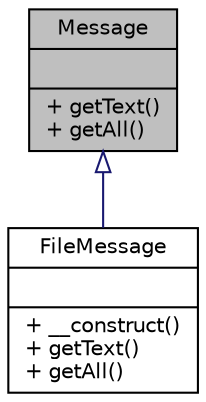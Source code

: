 digraph "Message"
{
  edge [fontname="Helvetica",fontsize="10",labelfontname="Helvetica",labelfontsize="10"];
  node [fontname="Helvetica",fontsize="10",shape=record];
  Node0 [label="{Message\n||+ getText()\l+ getAll()\l}",height=0.2,width=0.4,color="black", fillcolor="grey75", style="filled", fontcolor="black"];
  Node0 -> Node1 [dir="back",color="midnightblue",fontsize="10",style="solid",arrowtail="onormal",fontname="Helvetica"];
  Node1 [label="{FileMessage\n||+ __construct()\l+ getText()\l+ getAll()\l}",height=0.2,width=0.4,color="black", fillcolor="white", style="filled",URL="$classwcmf_1_1lib_1_1i18n_1_1impl_1_1_file_message.html",tooltip="FileMessage retrieves localized messages from files, that are stored in the localization directory..."];
}
